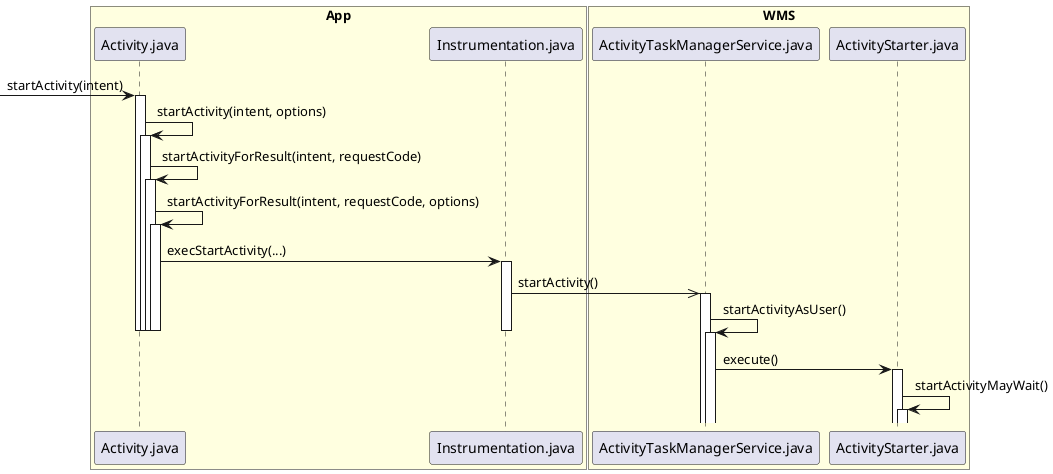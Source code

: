 @startuml

box "App" #LightYellow
participant Activity.java
participant Instrumentation.java
end box

box "WMS"  #LightYellow
participant ActivityTaskManagerService.java
participant ActivityStarter.java
end box

-> Activity.java: startActivity(intent)
activate Activity.java
Activity.java -> Activity.java: startActivity(intent, options)
activate Activity.java
Activity.java -> Activity.java: startActivityForResult(intent, requestCode)
activate Activity.java
Activity.java -> Activity.java: startActivityForResult(intent, requestCode, options)
activate Activity.java
Activity.java -> Instrumentation.java: execStartActivity(...)
activate Instrumentation.java
Instrumentation.java ->> ActivityTaskManagerService.java: startActivity()
activate ActivityTaskManagerService.java
ActivityTaskManagerService.java -> ActivityTaskManagerService.java: startActivityAsUser()
activate ActivityTaskManagerService.java
deactivate Instrumentation.java
deactivate Activity.java
deactivate Activity.java
deactivate Activity.java
deactivate Activity.java
deactivate Activity.java
ActivityTaskManagerService.java -> ActivityStarter.java: execute()
activate ActivityStarter.java
ActivityStarter.java -> ActivityStarter.java: startActivityMayWait()
activate ActivityStarter.java


@enduml